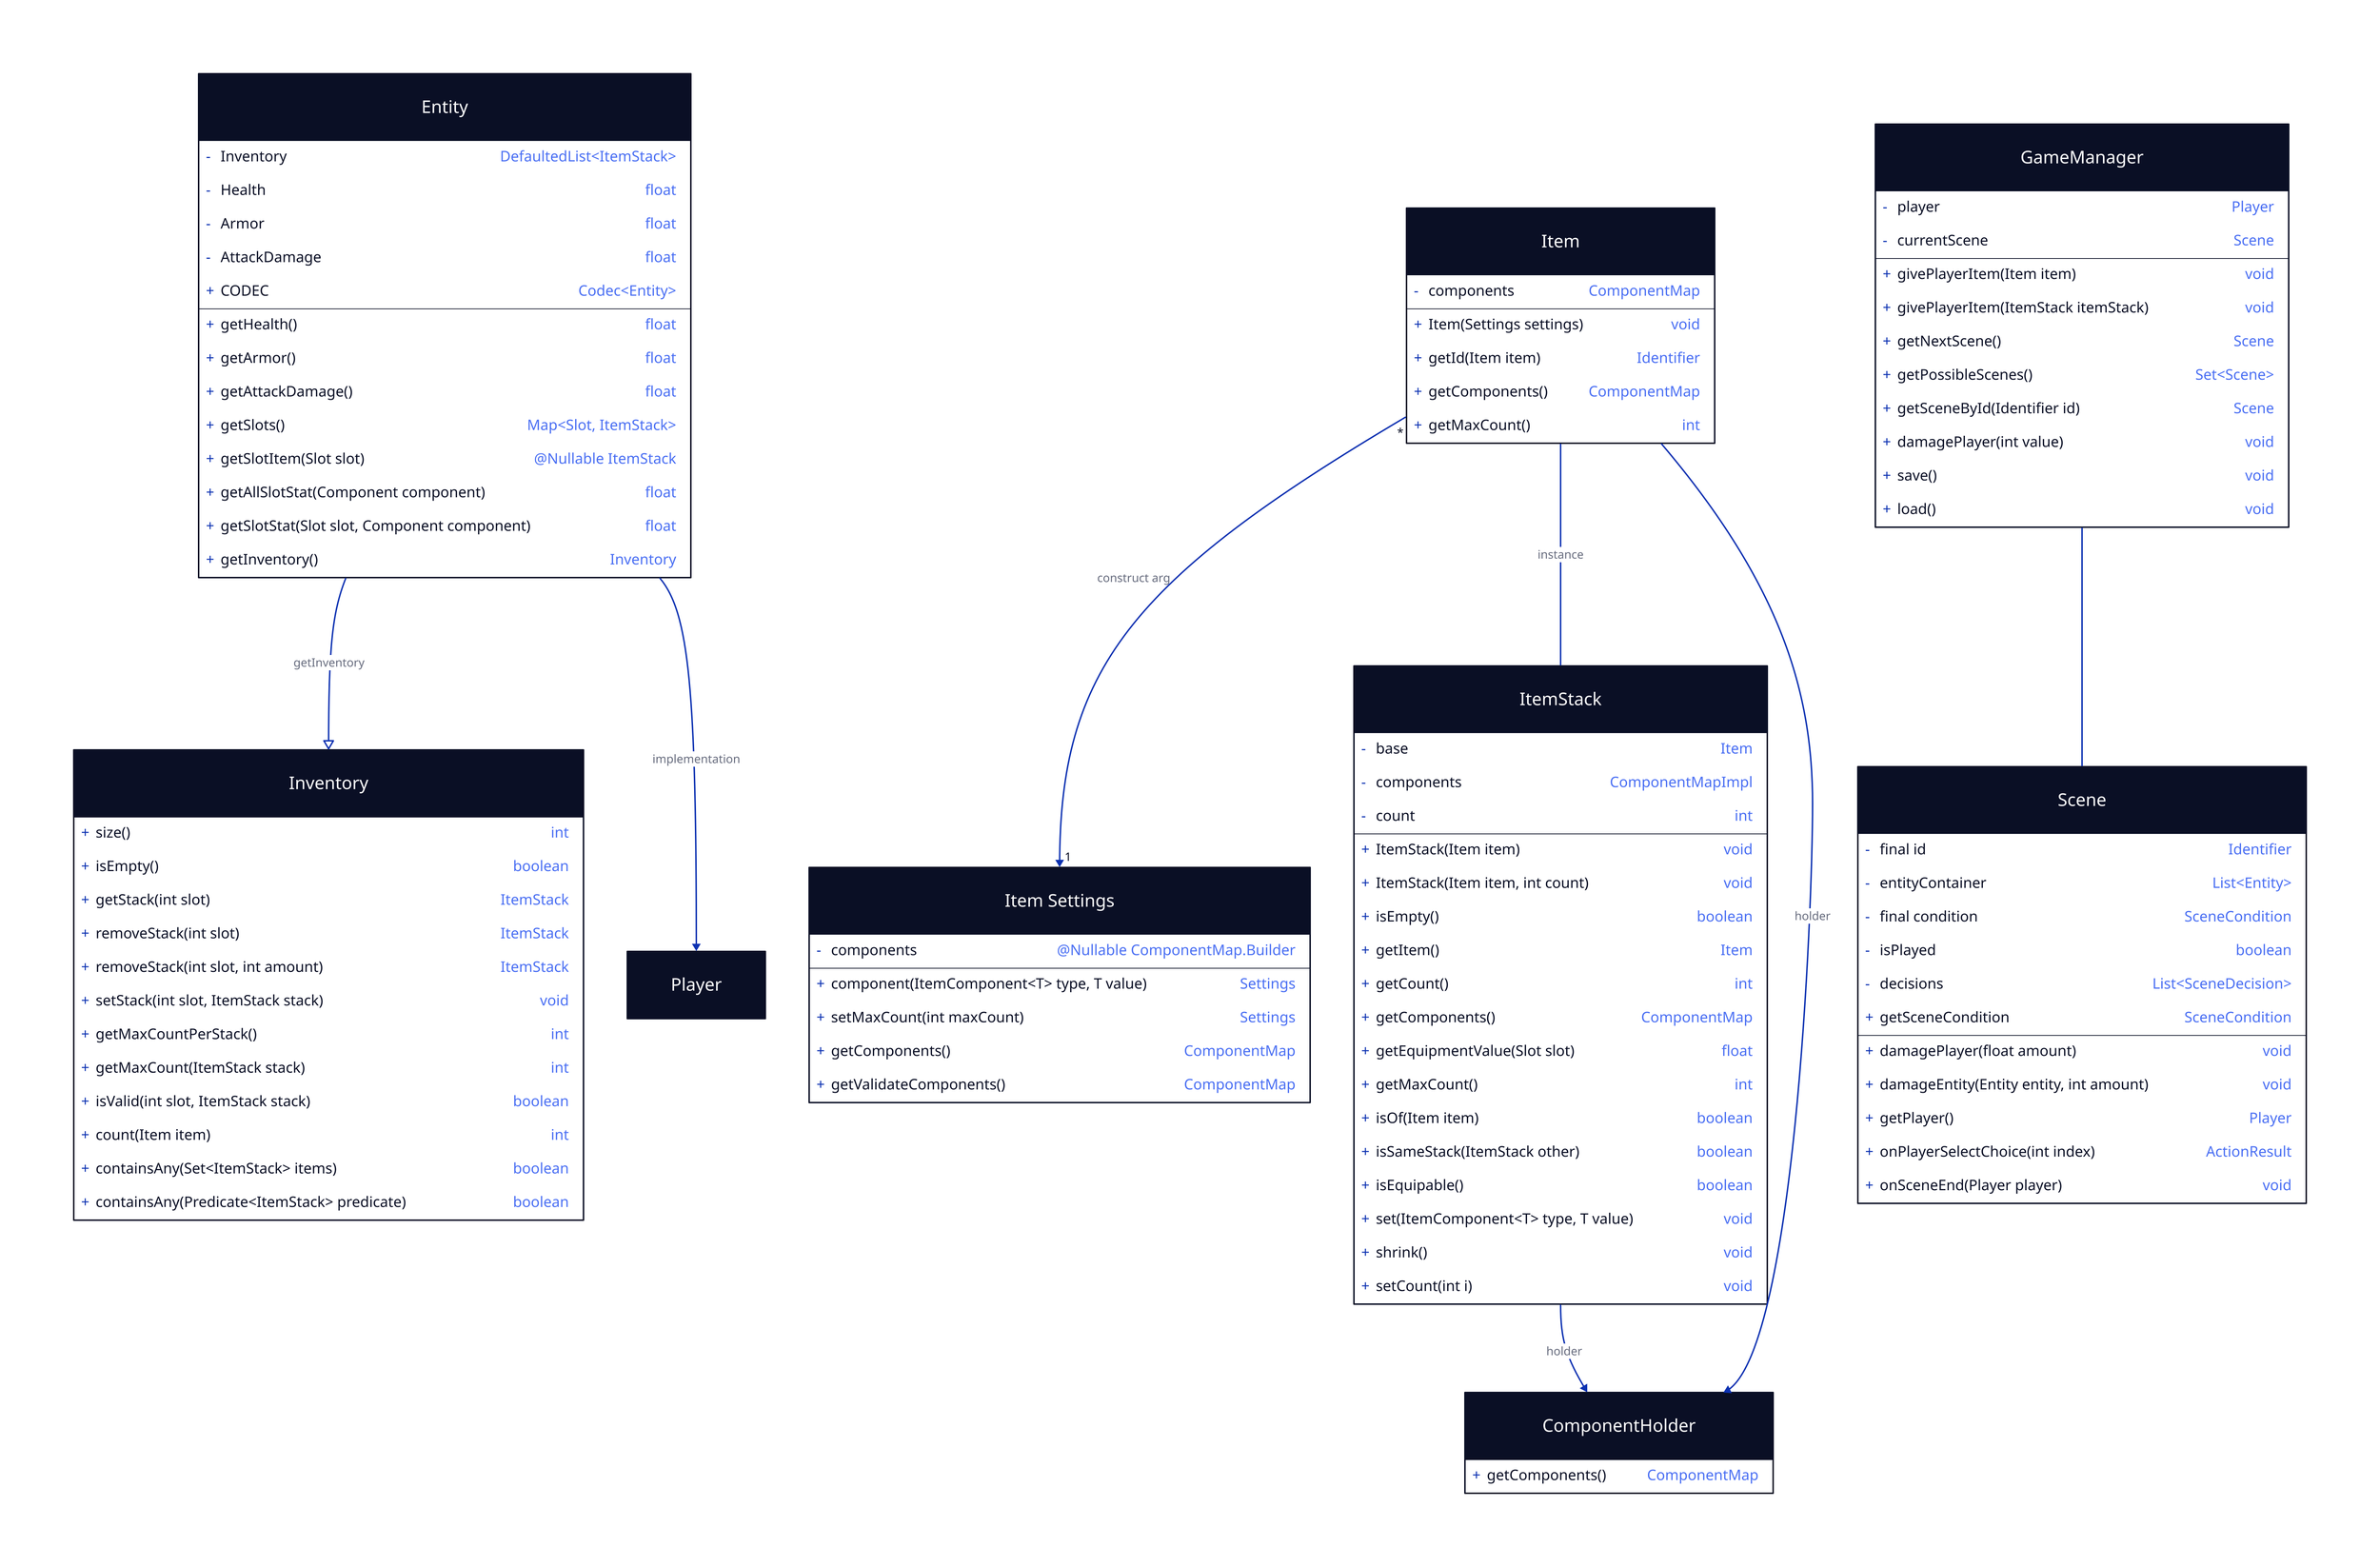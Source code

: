 # Bootstrap: {
#   IoThread: {
#     LoadManager -> ScenarioLoader: load each scenario using formatted json
#     ScenarioLoader -> ItemLoader
#     ItemLoader -> EntityTagLoader
#     EntityTagLoader -> EntityLoader
#     EntityLoader -> SceneLoader
#     SceneLoader -> canLoadFiles
#     canLoadFiles -> checkIfRemainingScenario
#     canLoadFiles -> throw Error: if not
#     checkIfRemainingScenario -> ScenarioLoader
#   }

# MainThread

# MainThread -> IoThread: read files
# }
Entity: {
    shape: class
- Inventory: "DefaultedList<ItemStack>"
- Health: float
- Armor: "float"
- AttackDamage: "float"
+ CODEC: "Codec<Entity>"

+ getHealth(): float
+ getArmor(): float
+ getAttackDamage(): float
+ getSlots(): Map<Slot, ItemStack>
+ getSlotItem(Slot slot): "@Nullable ItemStack"
+ getAllSlotStat(Component component): float
+ getSlotStat(Slot slot, Component component): float
+ getInventory(): "Inventory"
}

Item: {
shape: class
- components: ComponentMap
+ Item(Settings settings)
+ getId(Item item): Identifier
+ getComponents(): ComponentMap
+ getMaxCount(): int
}

Item Settings: {
shape: class
- components: "@Nullable ComponentMap.Builder"
+ component(ItemComponent\<T\> type, T value): Settings
+ setMaxCount(int maxCount): Settings
+ getComponents(): ComponentMap
+ getValidateComponents(): ComponentMap
}

Inventory: {
shape: class
+ size(): int
+ isEmpty(): boolean
+ getStack(int slot): ItemStack
+ removeStack(int slot): ItemStack
+ removeStack(int slot, int amount): ItemStack
+ setStack(int slot, ItemStack stack): void
+ getMaxCountPerStack(): int
+ getMaxCount(ItemStack stack): int
+ isValid(int slot, ItemStack stack): boolean
+ count(Item item): int
+ containsAny(Set\<ItemStack\> items): boolean
+ containsAny(Predicate\<ItemStack\> predicate): boolean
}

ItemStack: {
shape: class
- base: Item
- components: ComponentMapImpl
- count: int

+ ItemStack(Item item)
+ ItemStack(Item item, int count)

+ isEmpty(): boolean
+ getItem(): Item
+ getCount(): int
+ getComponents(): ComponentMap
+ getEquipmentValue(Slot slot): float
+ getMaxCount(): int

+ isOf(Item item): boolean
+ isSameStack(ItemStack other): boolean
+ isEquipable(): boolean

+ set(ItemComponent\<T\> type, T value): void
+ shrink(): void
+ setCount(int i): void
}

ComponentHolder: {
shape: class
+ getComponents(): ComponentMap
}

Entity -> Inventory: "getInventory" {
target-arrowhead.shape: triangle
target-arrowhead.style.filled: false
}

Item -> Item Settings: construct arg {
source-arrowhead: "*"
target-arrowhead: 1
}

Player: {
shape: class
}

Scene: {
shape: class
- final id: Identifier
- entityContainer: List<Entity>
- final condition: SceneCondition
- isPlayed: boolean
- decisions: List<SceneDecision>

+ damagePlayer(float amount): void
+ damageEntity(Entity entity, int amount): void
+ getPlayer(): Player
+ onPlayerSelectChoice(int index): ActionResult
+ onSceneEnd(Player player): void
+ getSceneCondition: SceneCondition
}

GameManager: {
shape: class
- player: Player
- currentScene: Scene

+ givePlayerItem(Item item): void
+ givePlayerItem(ItemStack itemStack): void
+ getNextScene(): Scene
+ getPossibleScenes(): Set<Scene>
+ getSceneById(Identifier id): Scene
+ damagePlayer(int value)
+ save()
+ load()
}

# Inventory -- ItemStack: holder
Item -- ItemStack: instance
ItemStack -> ComponentHolder: holder
Item -> ComponentHolder: holder
Entity -> Player: implementation
# Scene -> Player: args
# Item Settings -> ComponentHolder
# Scene -> Entity
GameManager -- Scene
